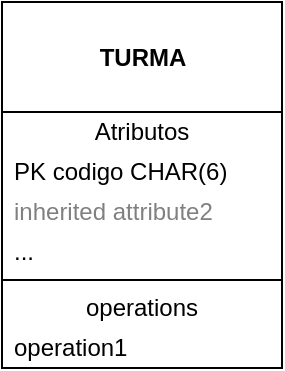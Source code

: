 <mxfile version="14.4.4" type="github">
  <diagram id="6pzVqudQoNw_1VWjIxC_" name="Page-1">
    <mxGraphModel dx="1051" dy="671" grid="1" gridSize="10" guides="1" tooltips="1" connect="1" arrows="1" fold="1" page="1" pageScale="1" pageWidth="827" pageHeight="1169" math="0" shadow="0">
      <root>
        <mxCell id="0" />
        <mxCell id="1" parent="0" />
        <mxCell id="15FIC9V9RP49vlQxaPbK-1" value="&lt;b&gt;&lt;br&gt;TURMA&lt;/b&gt;" style="swimlane;fontStyle=0;align=center;verticalAlign=top;childLayout=stackLayout;horizontal=1;startSize=55;horizontalStack=0;resizeParent=1;resizeParentMax=0;resizeLast=0;collapsible=0;marginBottom=0;html=1;" vertex="1" parent="1">
          <mxGeometry x="60" y="70" width="140" height="183" as="geometry" />
        </mxCell>
        <mxCell id="15FIC9V9RP49vlQxaPbK-2" value="Atributos" style="text;html=1;strokeColor=none;fillColor=none;align=center;verticalAlign=middle;spacingLeft=4;spacingRight=4;overflow=hidden;rotatable=0;points=[[0,0.5],[1,0.5]];portConstraint=eastwest;" vertex="1" parent="15FIC9V9RP49vlQxaPbK-1">
          <mxGeometry y="55" width="140" height="20" as="geometry" />
        </mxCell>
        <mxCell id="15FIC9V9RP49vlQxaPbK-3" value="PK codigo CHAR(6)" style="text;html=1;strokeColor=none;fillColor=none;align=left;verticalAlign=middle;spacingLeft=4;spacingRight=4;overflow=hidden;rotatable=0;points=[[0,0.5],[1,0.5]];portConstraint=eastwest;" vertex="1" parent="15FIC9V9RP49vlQxaPbK-1">
          <mxGeometry y="75" width="140" height="20" as="geometry" />
        </mxCell>
        <mxCell id="15FIC9V9RP49vlQxaPbK-4" value="inherited attribute2" style="text;html=1;strokeColor=none;fillColor=none;align=left;verticalAlign=middle;spacingLeft=4;spacingRight=4;overflow=hidden;rotatable=0;points=[[0,0.5],[1,0.5]];portConstraint=eastwest;fontColor=#808080;" vertex="1" parent="15FIC9V9RP49vlQxaPbK-1">
          <mxGeometry y="95" width="140" height="20" as="geometry" />
        </mxCell>
        <mxCell id="15FIC9V9RP49vlQxaPbK-5" value="..." style="text;html=1;strokeColor=none;fillColor=none;align=left;verticalAlign=middle;spacingLeft=4;spacingRight=4;overflow=hidden;rotatable=0;points=[[0,0.5],[1,0.5]];portConstraint=eastwest;" vertex="1" parent="15FIC9V9RP49vlQxaPbK-1">
          <mxGeometry y="115" width="140" height="20" as="geometry" />
        </mxCell>
        <mxCell id="15FIC9V9RP49vlQxaPbK-6" value="" style="line;strokeWidth=1;fillColor=none;align=left;verticalAlign=middle;spacingTop=-1;spacingLeft=3;spacingRight=3;rotatable=0;labelPosition=right;points=[];portConstraint=eastwest;" vertex="1" parent="15FIC9V9RP49vlQxaPbK-1">
          <mxGeometry y="135" width="140" height="8" as="geometry" />
        </mxCell>
        <mxCell id="15FIC9V9RP49vlQxaPbK-7" value="operations" style="text;html=1;strokeColor=none;fillColor=none;align=center;verticalAlign=middle;spacingLeft=4;spacingRight=4;overflow=hidden;rotatable=0;points=[[0,0.5],[1,0.5]];portConstraint=eastwest;" vertex="1" parent="15FIC9V9RP49vlQxaPbK-1">
          <mxGeometry y="143" width="140" height="20" as="geometry" />
        </mxCell>
        <mxCell id="15FIC9V9RP49vlQxaPbK-8" value="operation1" style="text;html=1;strokeColor=none;fillColor=none;align=left;verticalAlign=middle;spacingLeft=4;spacingRight=4;overflow=hidden;rotatable=0;points=[[0,0.5],[1,0.5]];portConstraint=eastwest;" vertex="1" parent="15FIC9V9RP49vlQxaPbK-1">
          <mxGeometry y="163" width="140" height="20" as="geometry" />
        </mxCell>
      </root>
    </mxGraphModel>
  </diagram>
</mxfile>
